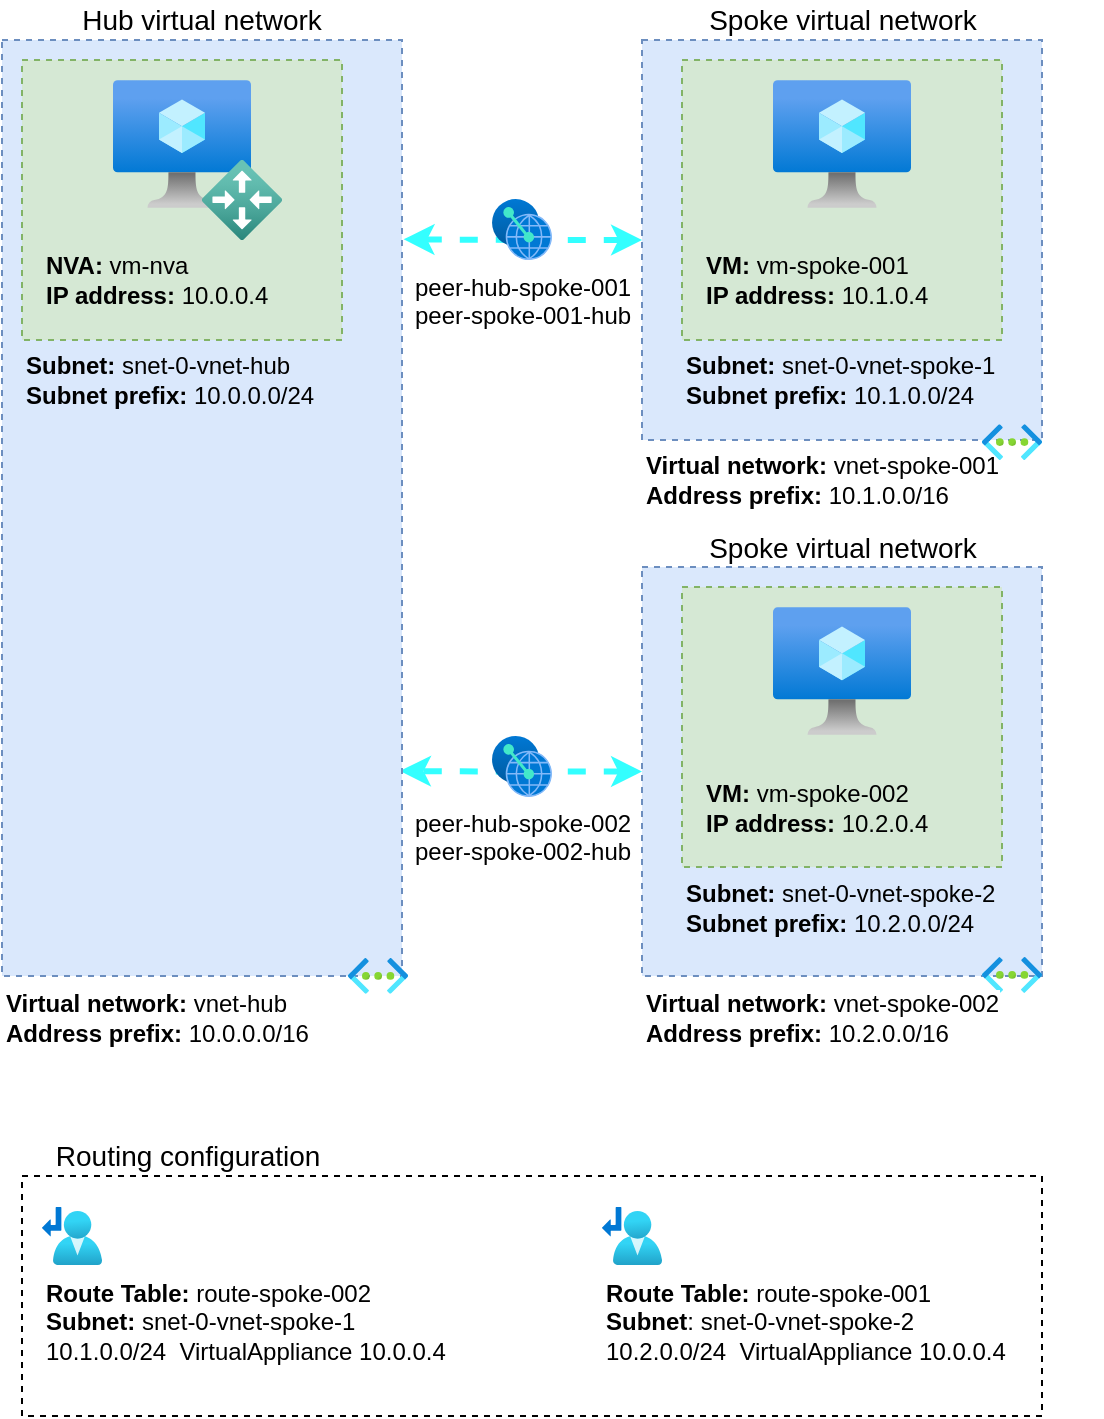 <mxfile version="15.2.7" type="device"><diagram id="Am7ThQ0aBvlzw_Fa6I0C" name="Page-1"><mxGraphModel dx="1420" dy="1893" grid="1" gridSize="10" guides="1" tooltips="1" connect="1" arrows="1" fold="1" page="1" pageScale="1" pageWidth="850" pageHeight="1100" math="0" shadow="0"><root><mxCell id="0"/><mxCell id="1" parent="0"/><mxCell id="YSBqtMHHV25XhkVdZci3-15" value="" style="rounded=0;whiteSpace=wrap;html=1;strokeColor=#000000;fillColor=none;dashed=1;" parent="1" vertex="1"><mxGeometry x="165" y="784" width="510" height="120" as="geometry"/></mxCell><mxCell id="Tem4T3AeHtUOJSEDLoGZ-43" style="edgeStyle=orthogonalEdgeStyle;rounded=0;orthogonalLoop=1;jettySize=auto;html=1;exitX=0;exitY=0.5;exitDx=0;exitDy=0;entryX=1.004;entryY=0.213;entryDx=0;entryDy=0;entryPerimeter=0;endArrow=classic;endFill=1;strokeColor=#33FFFF;strokeWidth=3;dashed=1;startArrow=classic;startFill=1;" parent="1" source="Tem4T3AeHtUOJSEDLoGZ-2" target="Tem4T3AeHtUOJSEDLoGZ-18" edge="1"><mxGeometry relative="1" as="geometry"/></mxCell><mxCell id="Tem4T3AeHtUOJSEDLoGZ-2" value="" style="rounded=0;whiteSpace=wrap;html=1;dashed=1;fillColor=#dae8fc;strokeColor=#6c8ebf;" parent="1" vertex="1"><mxGeometry x="475" y="216" width="200" height="200" as="geometry"/></mxCell><mxCell id="Tem4T3AeHtUOJSEDLoGZ-3" value="&lt;b style=&quot;color: rgb(0 , 0 , 0) ; font-family: &amp;#34;helvetica&amp;#34; ; font-size: 12px ; font-style: normal ; letter-spacing: normal ; text-indent: 0px ; text-transform: none ; word-spacing: 0px&quot;&gt;Virtual network:&lt;span&gt;&amp;nbsp;&lt;/span&gt;&lt;/b&gt;&lt;span style=&quot;color: rgb(0 , 0 , 0) ; font-family: &amp;#34;helvetica&amp;#34; ; font-size: 12px ; font-style: normal ; font-weight: 400 ; letter-spacing: normal ; text-indent: 0px ; text-transform: none ; word-spacing: 0px ; background-color: rgb(255 , 255 , 255) ; display: inline ; float: none&quot;&gt;vnet-spoke-001&lt;/span&gt;&lt;b style=&quot;color: rgb(0 , 0 , 0) ; font-family: &amp;#34;helvetica&amp;#34; ; font-size: 12px ; font-style: normal ; letter-spacing: normal ; text-indent: 0px ; text-transform: none ; word-spacing: 0px&quot;&gt;&amp;nbsp;&lt;br&gt;&lt;/b&gt;&lt;b&gt;Address prefix:&lt;/b&gt; 10.1.0.0/16" style="text;html=1;strokeColor=none;fillColor=none;align=left;verticalAlign=middle;whiteSpace=wrap;rounded=0;dashed=1;" parent="1" vertex="1"><mxGeometry x="475" y="426" width="200" height="20" as="geometry"/></mxCell><mxCell id="Tem4T3AeHtUOJSEDLoGZ-4" value="" style="rounded=0;whiteSpace=wrap;html=1;dashed=1;fillColor=#d5e8d4;strokeColor=#82b366;" parent="1" vertex="1"><mxGeometry x="495" y="226" width="160" height="140" as="geometry"/></mxCell><mxCell id="Tem4T3AeHtUOJSEDLoGZ-5" value="&lt;span style=&quot;text-indent: 0px&quot;&gt;&lt;b style=&quot;color: rgb(0 , 0 , 0) ; font-family: &amp;#34;helvetica&amp;#34; ; font-size: 12px ; font-style: normal ; letter-spacing: normal ; text-transform: none ; word-spacing: 0px&quot;&gt;Subnet:&amp;nbsp;&lt;/b&gt;&lt;font face=&quot;helvetica&quot;&gt;snet-0-vnet-spoke-1&lt;/font&gt;&lt;/span&gt;&lt;b style=&quot;color: rgb(0 , 0 , 0) ; font-family: &amp;#34;helvetica&amp;#34; ; font-size: 12px ; font-style: normal ; letter-spacing: normal ; text-indent: 0px ; text-transform: none ; word-spacing: 0px&quot;&gt;&amp;nbsp;&lt;br&gt;&lt;/b&gt;&lt;b&gt;Subnet prefix:&lt;/b&gt; 10.1.0.0/24" style="text;html=1;strokeColor=none;fillColor=none;align=left;verticalAlign=middle;whiteSpace=wrap;rounded=0;dashed=1;" parent="1" vertex="1"><mxGeometry x="495" y="376" width="200" height="20" as="geometry"/></mxCell><mxCell id="Tem4T3AeHtUOJSEDLoGZ-6" style="edgeStyle=orthogonalEdgeStyle;rounded=0;orthogonalLoop=1;jettySize=auto;html=1;exitX=0.5;exitY=1;exitDx=0;exitDy=0;" parent="1" source="Tem4T3AeHtUOJSEDLoGZ-3" target="Tem4T3AeHtUOJSEDLoGZ-3" edge="1"><mxGeometry relative="1" as="geometry"/></mxCell><mxCell id="Tem4T3AeHtUOJSEDLoGZ-7" value="" style="aspect=fixed;html=1;points=[];align=center;image;fontSize=12;image=img/lib/azure2/compute/Virtual_Machine.svg;dashed=1;" parent="1" vertex="1"><mxGeometry x="540.5" y="236" width="69" height="64" as="geometry"/></mxCell><mxCell id="Tem4T3AeHtUOJSEDLoGZ-8" value="&lt;b style=&quot;color: rgb(0 , 0 , 0) ; font-family: &amp;#34;helvetica&amp;#34; ; font-size: 12px ; font-style: normal ; letter-spacing: normal ; text-indent: 0px ; text-transform: none ; word-spacing: 0px&quot;&gt;VM:&lt;span&gt;&amp;nbsp;&lt;/span&gt;&lt;/b&gt;&lt;span style=&quot;color: rgb(0 , 0 , 0) ; font-family: &amp;#34;helvetica&amp;#34; ; font-size: 12px ; font-style: normal ; font-weight: 400 ; letter-spacing: normal ; text-indent: 0px ; text-transform: none ; word-spacing: 0px ; display: inline ; float: none&quot;&gt;vm-spoke-001&lt;/span&gt;&lt;b style=&quot;color: rgb(0 , 0 , 0) ; font-family: &amp;#34;helvetica&amp;#34; ; font-size: 12px ; font-style: normal ; letter-spacing: normal ; text-indent: 0px ; text-transform: none ; word-spacing: 0px&quot;&gt;&amp;nbsp;&lt;br&gt;&lt;/b&gt;&lt;b&gt;IP address:&lt;/b&gt; 10.1.0.4" style="text;html=1;strokeColor=none;fillColor=none;align=left;verticalAlign=middle;whiteSpace=wrap;rounded=0;dashed=1;" parent="1" vertex="1"><mxGeometry x="505" y="326" width="200" height="20" as="geometry"/></mxCell><mxCell id="Tem4T3AeHtUOJSEDLoGZ-42" style="edgeStyle=orthogonalEdgeStyle;rounded=0;orthogonalLoop=1;jettySize=auto;html=1;exitX=0;exitY=0.5;exitDx=0;exitDy=0;endArrow=classic;endFill=1;strokeColor=#33FFFF;strokeWidth=3;dashed=1;entryX=0.995;entryY=0.781;entryDx=0;entryDy=0;entryPerimeter=0;startArrow=classic;startFill=1;" parent="1" source="Tem4T3AeHtUOJSEDLoGZ-9" target="Tem4T3AeHtUOJSEDLoGZ-18" edge="1"><mxGeometry relative="1" as="geometry"><mxPoint x="355" y="617" as="targetPoint"/></mxGeometry></mxCell><mxCell id="Tem4T3AeHtUOJSEDLoGZ-9" value="" style="rounded=0;whiteSpace=wrap;html=1;dashed=1;fillColor=#dae8fc;strokeColor=#6c8ebf;" parent="1" vertex="1"><mxGeometry x="475" y="479.53" width="200" height="204.47" as="geometry"/></mxCell><mxCell id="Tem4T3AeHtUOJSEDLoGZ-10" value="" style="aspect=fixed;html=1;points=[];align=center;image;fontSize=12;image=img/lib/azure2/networking/Virtual_Networks.svg;imageBackground=none;" parent="1" vertex="1"><mxGeometry x="645" y="674.53" width="30" height="17.91" as="geometry"/></mxCell><mxCell id="Tem4T3AeHtUOJSEDLoGZ-11" value="&lt;b style=&quot;color: rgb(0 , 0 , 0) ; font-family: &amp;#34;helvetica&amp;#34; ; font-size: 12px ; font-style: normal ; letter-spacing: normal ; text-indent: 0px ; text-transform: none ; word-spacing: 0px&quot;&gt;Virtual network:&lt;span&gt;&amp;nbsp;&lt;/span&gt;&lt;/b&gt;&lt;span style=&quot;color: rgb(0 , 0 , 0) ; font-family: &amp;#34;helvetica&amp;#34; ; font-size: 12px ; font-style: normal ; font-weight: 400 ; letter-spacing: normal ; text-indent: 0px ; text-transform: none ; word-spacing: 0px ; background-color: rgb(255 , 255 , 255) ; display: inline ; float: none&quot;&gt;vnet-spoke-002&lt;/span&gt;&lt;b style=&quot;color: rgb(0 , 0 , 0) ; font-family: &amp;#34;helvetica&amp;#34; ; font-size: 12px ; font-style: normal ; letter-spacing: normal ; text-indent: 0px ; text-transform: none ; word-spacing: 0px&quot;&gt;&amp;nbsp;&lt;br&gt;&lt;/b&gt;&lt;b&gt;Address prefix:&lt;/b&gt; 10.2.0.0/16" style="text;html=1;strokeColor=none;fillColor=none;align=left;verticalAlign=middle;whiteSpace=wrap;rounded=0;dashed=1;" parent="1" vertex="1"><mxGeometry x="475" y="695" width="200" height="20" as="geometry"/></mxCell><mxCell id="Tem4T3AeHtUOJSEDLoGZ-12" value="" style="rounded=0;whiteSpace=wrap;html=1;dashed=1;fillColor=#d5e8d4;strokeColor=#82b366;" parent="1" vertex="1"><mxGeometry x="495" y="489.53" width="160" height="140" as="geometry"/></mxCell><mxCell id="Tem4T3AeHtUOJSEDLoGZ-13" value="&lt;b style=&quot;color: rgb(0 , 0 , 0) ; font-family: &amp;#34;helvetica&amp;#34; ; font-size: 12px ; font-style: normal ; letter-spacing: normal ; text-indent: 0px ; text-transform: none ; word-spacing: 0px&quot;&gt;Subnet:&lt;span&gt;&amp;nbsp;&lt;/span&gt;&lt;/b&gt;&lt;span style=&quot;text-indent: 0px&quot;&gt;&lt;font face=&quot;helvetica&quot;&gt;snet-0-vnet-spoke-2&lt;/font&gt;&lt;br&gt;&lt;/span&gt;&lt;b&gt;Subnet prefix:&lt;/b&gt; 10.2.0.0/24" style="text;html=1;strokeColor=none;fillColor=none;align=left;verticalAlign=middle;whiteSpace=wrap;rounded=0;dashed=1;" parent="1" vertex="1"><mxGeometry x="495" y="639.53" width="200" height="20" as="geometry"/></mxCell><mxCell id="Tem4T3AeHtUOJSEDLoGZ-14" style="edgeStyle=orthogonalEdgeStyle;rounded=0;orthogonalLoop=1;jettySize=auto;html=1;exitX=0.5;exitY=1;exitDx=0;exitDy=0;" parent="1" source="Tem4T3AeHtUOJSEDLoGZ-11" target="Tem4T3AeHtUOJSEDLoGZ-11" edge="1"><mxGeometry relative="1" as="geometry"/></mxCell><mxCell id="Tem4T3AeHtUOJSEDLoGZ-15" value="" style="aspect=fixed;html=1;points=[];align=center;image;fontSize=12;image=img/lib/azure2/compute/Virtual_Machine.svg;dashed=1;" parent="1" vertex="1"><mxGeometry x="540.5" y="499.53" width="69" height="64" as="geometry"/></mxCell><mxCell id="Tem4T3AeHtUOJSEDLoGZ-16" value="&lt;b style=&quot;color: rgb(0 , 0 , 0) ; font-family: &amp;#34;helvetica&amp;#34; ; font-size: 12px ; font-style: normal ; letter-spacing: normal ; text-indent: 0px ; text-transform: none ; word-spacing: 0px&quot;&gt;VM:&lt;span&gt;&amp;nbsp;&lt;/span&gt;&lt;/b&gt;&lt;span style=&quot;color: rgb(0 , 0 , 0) ; font-family: &amp;#34;helvetica&amp;#34; ; font-size: 12px ; font-style: normal ; font-weight: 400 ; letter-spacing: normal ; text-indent: 0px ; text-transform: none ; word-spacing: 0px ; display: inline ; float: none&quot;&gt;vm-spoke-002&lt;/span&gt;&lt;b style=&quot;color: rgb(0 , 0 , 0) ; font-family: &amp;#34;helvetica&amp;#34; ; font-size: 12px ; font-style: normal ; letter-spacing: normal ; text-indent: 0px ; text-transform: none ; word-spacing: 0px&quot;&gt;&lt;br&gt;&lt;/b&gt;&lt;b&gt;IP address:&lt;/b&gt; 10.2.0.4" style="text;html=1;strokeColor=none;fillColor=none;align=left;verticalAlign=middle;whiteSpace=wrap;rounded=0;dashed=1;" parent="1" vertex="1"><mxGeometry x="505" y="589.53" width="200" height="20" as="geometry"/></mxCell><mxCell id="Tem4T3AeHtUOJSEDLoGZ-18" value="" style="rounded=0;whiteSpace=wrap;html=1;dashed=1;fillColor=#dae8fc;strokeColor=#6c8ebf;" parent="1" vertex="1"><mxGeometry x="155" y="216" width="200" height="468" as="geometry"/></mxCell><mxCell id="Tem4T3AeHtUOJSEDLoGZ-19" value="" style="aspect=fixed;html=1;points=[];align=center;image;fontSize=12;image=img/lib/azure2/networking/Virtual_Networks.svg;imageBackground=none;" parent="1" vertex="1"><mxGeometry x="328" y="675" width="30" height="17.91" as="geometry"/></mxCell><mxCell id="Tem4T3AeHtUOJSEDLoGZ-20" value="&lt;b style=&quot;color: rgb(0 , 0 , 0) ; font-family: &amp;#34;helvetica&amp;#34; ; font-size: 12px ; font-style: normal ; letter-spacing: normal ; text-indent: 0px ; text-transform: none ; word-spacing: 0px&quot;&gt;Virtual network:&lt;span&gt;&amp;nbsp;&lt;/span&gt;&lt;/b&gt;&lt;span style=&quot;color: rgb(0 , 0 , 0) ; font-family: &amp;#34;helvetica&amp;#34; ; font-size: 12px ; font-style: normal ; font-weight: 400 ; letter-spacing: normal ; text-indent: 0px ; text-transform: none ; word-spacing: 0px ; background-color: rgb(255 , 255 , 255) ; display: inline ; float: none&quot;&gt;vnet-hub&lt;/span&gt;&lt;b style=&quot;color: rgb(0 , 0 , 0) ; font-family: &amp;#34;helvetica&amp;#34; ; font-size: 12px ; font-style: normal ; letter-spacing: normal ; text-indent: 0px ; text-transform: none ; word-spacing: 0px&quot;&gt;&amp;nbsp;&lt;br&gt;&lt;/b&gt;&lt;b&gt;Address prefix:&lt;/b&gt; 10.0.0.0/16" style="text;html=1;strokeColor=none;fillColor=none;align=left;verticalAlign=middle;whiteSpace=wrap;rounded=0;dashed=1;" parent="1" vertex="1"><mxGeometry x="155" y="695" width="200" height="20" as="geometry"/></mxCell><mxCell id="Tem4T3AeHtUOJSEDLoGZ-21" value="" style="rounded=0;whiteSpace=wrap;html=1;dashed=1;fillColor=#d5e8d4;strokeColor=#82b366;" parent="1" vertex="1"><mxGeometry x="165" y="226" width="160" height="140" as="geometry"/></mxCell><mxCell id="Tem4T3AeHtUOJSEDLoGZ-22" value="&lt;span style=&quot;text-indent: 0px&quot;&gt;&lt;b style=&quot;color: rgb(0 , 0 , 0) ; font-family: &amp;#34;helvetica&amp;#34; ; font-size: 12px ; font-style: normal ; letter-spacing: normal ; text-transform: none ; word-spacing: 0px&quot;&gt;Subnet:&amp;nbsp;&lt;/b&gt;&lt;font face=&quot;helvetica&quot;&gt;snet-0-vnet-hub&lt;/font&gt;&lt;/span&gt;&lt;b style=&quot;color: rgb(0 , 0 , 0) ; font-family: &amp;#34;helvetica&amp;#34; ; font-size: 12px ; font-style: normal ; letter-spacing: normal ; text-indent: 0px ; text-transform: none ; word-spacing: 0px&quot;&gt;&amp;nbsp;&lt;br&gt;&lt;/b&gt;&lt;b&gt;Subnet prefix:&lt;/b&gt; 10.0.0.0/24" style="text;html=1;strokeColor=none;fillColor=none;align=left;verticalAlign=middle;whiteSpace=wrap;rounded=0;dashed=1;" parent="1" vertex="1"><mxGeometry x="165" y="376" width="160" height="20" as="geometry"/></mxCell><mxCell id="Tem4T3AeHtUOJSEDLoGZ-23" style="edgeStyle=orthogonalEdgeStyle;rounded=0;orthogonalLoop=1;jettySize=auto;html=1;exitX=0.5;exitY=1;exitDx=0;exitDy=0;" parent="1" source="Tem4T3AeHtUOJSEDLoGZ-20" target="Tem4T3AeHtUOJSEDLoGZ-20" edge="1"><mxGeometry relative="1" as="geometry"/></mxCell><mxCell id="Tem4T3AeHtUOJSEDLoGZ-24" value="" style="aspect=fixed;html=1;points=[];align=center;image;fontSize=12;image=img/lib/azure2/compute/Virtual_Machine.svg;dashed=1;" parent="1" vertex="1"><mxGeometry x="210.5" y="236" width="69" height="64" as="geometry"/></mxCell><mxCell id="Tem4T3AeHtUOJSEDLoGZ-25" value="&lt;b style=&quot;color: rgb(0 , 0 , 0) ; font-family: &amp;#34;helvetica&amp;#34; ; font-size: 12px ; font-style: normal ; letter-spacing: normal ; text-indent: 0px ; text-transform: none ; word-spacing: 0px&quot;&gt;NVA:&lt;span&gt;&amp;nbsp;&lt;/span&gt;&lt;/b&gt;&lt;span style=&quot;color: rgb(0 , 0 , 0) ; font-family: &amp;#34;helvetica&amp;#34; ; font-size: 12px ; font-style: normal ; font-weight: 400 ; letter-spacing: normal ; text-indent: 0px ; text-transform: none ; word-spacing: 0px ; display: inline ; float: none&quot;&gt;vm-nva&lt;/span&gt;&lt;b style=&quot;color: rgb(0 , 0 , 0) ; font-family: &amp;#34;helvetica&amp;#34; ; font-size: 12px ; font-style: normal ; letter-spacing: normal ; text-indent: 0px ; text-transform: none ; word-spacing: 0px&quot;&gt;&amp;nbsp;&lt;br&gt;&lt;/b&gt;&lt;b&gt;IP address:&lt;/b&gt; 10.0.0.4" style="text;html=1;strokeColor=none;fillColor=none;align=left;verticalAlign=middle;whiteSpace=wrap;rounded=0;dashed=1;" parent="1" vertex="1"><mxGeometry x="175" y="326" width="120" height="20" as="geometry"/></mxCell><mxCell id="Tem4T3AeHtUOJSEDLoGZ-29" value="peer-hub-spoke-001&lt;br&gt;peer-spoke-001-hub" style="aspect=fixed;html=1;points=[];align=center;image;fontSize=12;image=img/lib/azure2/other/Peering_Service.svg;dashed=1;" parent="1" vertex="1"><mxGeometry x="400" y="295.56" width="30" height="30.44" as="geometry"/></mxCell><mxCell id="Tem4T3AeHtUOJSEDLoGZ-30" value="peer-hub-spoke-002&lt;br&gt;peer-spoke-002-hub" style="aspect=fixed;html=1;points=[];align=center;image;fontSize=12;image=img/lib/azure2/other/Peering_Service.svg;dashed=1;" parent="1" vertex="1"><mxGeometry x="400" y="564" width="30" height="30.44" as="geometry"/></mxCell><mxCell id="Tem4T3AeHtUOJSEDLoGZ-46" value="" style="aspect=fixed;html=1;points=[];align=center;image;fontSize=12;image=img/lib/azure2/networking/Local_Network_Gateways.svg;dashed=1;" parent="1" vertex="1"><mxGeometry x="255" y="276" width="40" height="40" as="geometry"/></mxCell><mxCell id="Tem4T3AeHtUOJSEDLoGZ-47" value="&lt;b&gt;Route Table: &lt;/b&gt;route-spoke-001&lt;br&gt;&lt;b&gt;Subnet&lt;/b&gt;:&amp;nbsp;snet-0-vnet-spoke-2&lt;br&gt;10.2.0.0/24&amp;nbsp; VirtualAppliance 10.0.0.4" style="aspect=fixed;html=1;points=[];align=left;image;fontSize=12;image=img/lib/azure2/networking/Route_Tables.svg;dashed=1;" parent="1" vertex="1"><mxGeometry x="455" y="799.47" width="30" height="29.06" as="geometry"/></mxCell><mxCell id="Tem4T3AeHtUOJSEDLoGZ-49" value="&lt;b&gt;Route Table: &lt;/b&gt;route-spoke-002&lt;br&gt;&lt;b&gt;Subnet:&lt;/b&gt;&amp;nbsp;snet-0-vnet-spoke-1&lt;br&gt;10.1.0.0/24&amp;nbsp; VirtualAppliance 10.0.0.4" style="aspect=fixed;html=1;points=[];align=left;image;fontSize=12;image=img/lib/azure2/networking/Route_Tables.svg;dashed=1;" parent="1" vertex="1"><mxGeometry x="175" y="799.47" width="30" height="29.06" as="geometry"/></mxCell><mxCell id="Tem4T3AeHtUOJSEDLoGZ-1" value="" style="aspect=fixed;html=1;points=[];align=center;image;fontSize=12;image=img/lib/azure2/networking/Virtual_Networks.svg;imageBackground=none;" parent="1" vertex="1"><mxGeometry x="645" y="408.09" width="30" height="17.91" as="geometry"/></mxCell><mxCell id="YSBqtMHHV25XhkVdZci3-10" value="Hub virtual network" style="text;html=1;strokeColor=none;fillColor=none;align=center;verticalAlign=middle;whiteSpace=wrap;rounded=0;fontSize=14;" parent="1" vertex="1"><mxGeometry x="190" y="196" width="130" height="20" as="geometry"/></mxCell><mxCell id="YSBqtMHHV25XhkVdZci3-12" value="&lt;font style=&quot;font-size: 14px&quot;&gt;Spoke virtual network&lt;/font&gt;" style="text;html=1;strokeColor=none;fillColor=none;align=center;verticalAlign=middle;whiteSpace=wrap;rounded=0;" parent="1" vertex="1"><mxGeometry x="502.5" y="196" width="145" height="20" as="geometry"/></mxCell><mxCell id="YSBqtMHHV25XhkVdZci3-13" value="Spoke virtual network" style="text;html=1;strokeColor=none;fillColor=none;align=center;verticalAlign=middle;whiteSpace=wrap;rounded=0;fontSize=14;" parent="1" vertex="1"><mxGeometry x="502.5" y="459.53" width="145" height="20" as="geometry"/></mxCell><mxCell id="YSBqtMHHV25XhkVdZci3-17" value="Routing configuration&amp;nbsp;" style="text;html=1;strokeColor=none;fillColor=none;align=center;verticalAlign=middle;whiteSpace=wrap;rounded=0;fontSize=14;" parent="1" vertex="1"><mxGeometry x="180" y="764" width="140" height="20" as="geometry"/></mxCell></root></mxGraphModel></diagram></mxfile>